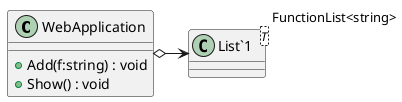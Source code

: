 @startuml
class WebApplication {
    + Add(f:string) : void
    + Show() : void
}
class "List`1"<T> {
}
WebApplication o-> "FunctionList<string>" "List`1"
@enduml
